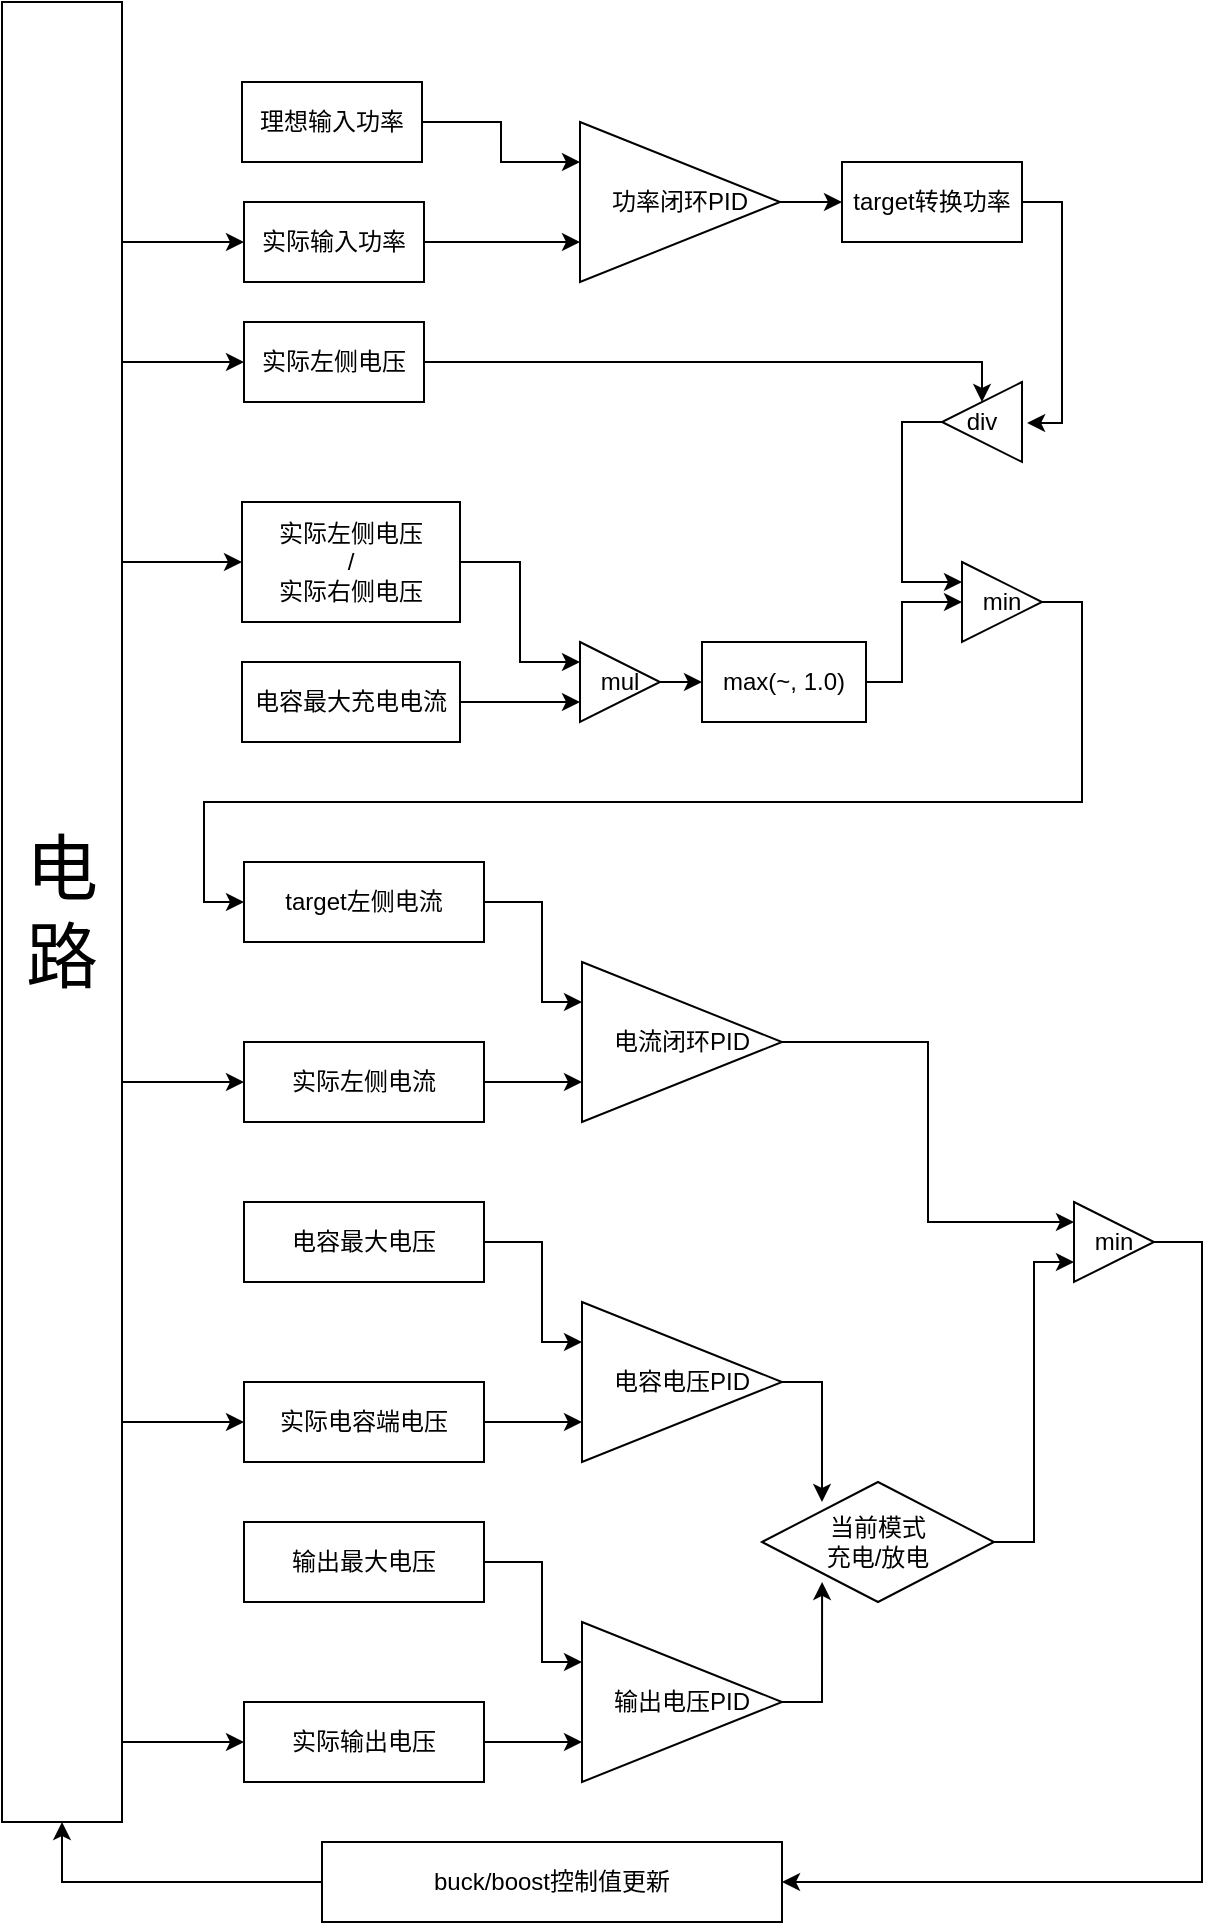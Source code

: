 <mxfile version="21.2.3" type="device">
  <diagram name="第 1 页" id="p8YWe2DxDTa7Mp6vR5pf">
    <mxGraphModel dx="1551" dy="954" grid="1" gridSize="10" guides="1" tooltips="1" connect="1" arrows="1" fold="1" page="1" pageScale="1" pageWidth="827" pageHeight="1169" math="0" shadow="0">
      <root>
        <mxCell id="0" />
        <mxCell id="1" parent="0" />
        <mxCell id="zpbxJ6Dc5UXnCzgE7K2l-13" style="edgeStyle=orthogonalEdgeStyle;rounded=0;orthogonalLoop=1;jettySize=auto;html=1;exitX=1;exitY=0.5;exitDx=0;exitDy=0;entryX=0;entryY=0.5;entryDx=0;entryDy=0;" parent="1" source="yvH0LTJEfLSriDoGqvo2-1" target="zpbxJ6Dc5UXnCzgE7K2l-11" edge="1">
          <mxGeometry relative="1" as="geometry" />
        </mxCell>
        <mxCell id="yvH0LTJEfLSriDoGqvo2-1" value="功率闭环PID" style="triangle;whiteSpace=wrap;html=1;" parent="1" vertex="1">
          <mxGeometry x="1269" y="80" width="100" height="80" as="geometry" />
        </mxCell>
        <mxCell id="zpbxJ6Dc5UXnCzgE7K2l-10" style="edgeStyle=orthogonalEdgeStyle;rounded=0;orthogonalLoop=1;jettySize=auto;html=1;exitX=1;exitY=0.5;exitDx=0;exitDy=0;entryX=0;entryY=0.75;entryDx=0;entryDy=0;" parent="1" source="zpbxJ6Dc5UXnCzgE7K2l-7" target="yvH0LTJEfLSriDoGqvo2-1" edge="1">
          <mxGeometry relative="1" as="geometry" />
        </mxCell>
        <mxCell id="zpbxJ6Dc5UXnCzgE7K2l-7" value="实际输入功率" style="rounded=0;whiteSpace=wrap;html=1;" parent="1" vertex="1">
          <mxGeometry x="1101" y="120" width="90" height="40" as="geometry" />
        </mxCell>
        <mxCell id="zpbxJ6Dc5UXnCzgE7K2l-9" style="edgeStyle=orthogonalEdgeStyle;rounded=0;orthogonalLoop=1;jettySize=auto;html=1;exitX=1;exitY=0.5;exitDx=0;exitDy=0;entryX=0;entryY=0.25;entryDx=0;entryDy=0;" parent="1" source="zpbxJ6Dc5UXnCzgE7K2l-8" target="yvH0LTJEfLSriDoGqvo2-1" edge="1">
          <mxGeometry relative="1" as="geometry" />
        </mxCell>
        <mxCell id="zpbxJ6Dc5UXnCzgE7K2l-8" value="理想输入功率" style="rounded=0;whiteSpace=wrap;html=1;" parent="1" vertex="1">
          <mxGeometry x="1100" y="60" width="90" height="40" as="geometry" />
        </mxCell>
        <mxCell id="K8_N1y_AKC_AMPID7ME7-51" style="edgeStyle=orthogonalEdgeStyle;rounded=0;orthogonalLoop=1;jettySize=auto;html=1;exitX=1;exitY=0.5;exitDx=0;exitDy=0;entryX=-0.064;entryY=0.512;entryDx=0;entryDy=0;entryPerimeter=0;" edge="1" parent="1" source="zpbxJ6Dc5UXnCzgE7K2l-11" target="K8_N1y_AKC_AMPID7ME7-48">
          <mxGeometry relative="1" as="geometry">
            <mxPoint x="1220" y="230" as="targetPoint" />
            <Array as="points">
              <mxPoint x="1510" y="120" />
              <mxPoint x="1510" y="230" />
            </Array>
          </mxGeometry>
        </mxCell>
        <mxCell id="zpbxJ6Dc5UXnCzgE7K2l-11" value="target转换功率" style="rounded=0;whiteSpace=wrap;html=1;" parent="1" vertex="1">
          <mxGeometry x="1400" y="100" width="90" height="40" as="geometry" />
        </mxCell>
        <mxCell id="zpbxJ6Dc5UXnCzgE7K2l-29" style="edgeStyle=orthogonalEdgeStyle;rounded=0;orthogonalLoop=1;jettySize=auto;html=1;exitX=1;exitY=0.5;exitDx=0;exitDy=0;entryX=0;entryY=0.25;entryDx=0;entryDy=0;" parent="1" source="zpbxJ6Dc5UXnCzgE7K2l-19" target="zpbxJ6Dc5UXnCzgE7K2l-28" edge="1">
          <mxGeometry relative="1" as="geometry" />
        </mxCell>
        <mxCell id="zpbxJ6Dc5UXnCzgE7K2l-19" value="电流闭环PID" style="triangle;whiteSpace=wrap;html=1;" parent="1" vertex="1">
          <mxGeometry x="1270" y="500" width="100" height="80" as="geometry" />
        </mxCell>
        <mxCell id="zpbxJ6Dc5UXnCzgE7K2l-23" style="edgeStyle=orthogonalEdgeStyle;rounded=0;orthogonalLoop=1;jettySize=auto;html=1;entryX=0;entryY=0.75;entryDx=0;entryDy=0;" parent="1" source="zpbxJ6Dc5UXnCzgE7K2l-22" target="zpbxJ6Dc5UXnCzgE7K2l-19" edge="1">
          <mxGeometry relative="1" as="geometry" />
        </mxCell>
        <mxCell id="zpbxJ6Dc5UXnCzgE7K2l-22" value="实际左侧电流" style="rounded=0;whiteSpace=wrap;html=1;" parent="1" vertex="1">
          <mxGeometry x="1101" y="540" width="120" height="40" as="geometry" />
        </mxCell>
        <mxCell id="K8_N1y_AKC_AMPID7ME7-17" style="edgeStyle=orthogonalEdgeStyle;rounded=0;orthogonalLoop=1;jettySize=auto;html=1;exitX=1;exitY=0.5;exitDx=0;exitDy=0;entryX=0.253;entryY=0.163;entryDx=0;entryDy=0;entryPerimeter=0;" edge="1" parent="1" source="zpbxJ6Dc5UXnCzgE7K2l-24" target="K8_N1y_AKC_AMPID7ME7-15">
          <mxGeometry relative="1" as="geometry" />
        </mxCell>
        <mxCell id="zpbxJ6Dc5UXnCzgE7K2l-24" value="电容电压PID" style="triangle;whiteSpace=wrap;html=1;" parent="1" vertex="1">
          <mxGeometry x="1270" y="670" width="100" height="80" as="geometry" />
        </mxCell>
        <mxCell id="K8_N1y_AKC_AMPID7ME7-1" style="edgeStyle=orthogonalEdgeStyle;rounded=0;orthogonalLoop=1;jettySize=auto;html=1;exitX=1;exitY=0.5;exitDx=0;exitDy=0;entryX=0;entryY=0.25;entryDx=0;entryDy=0;" edge="1" parent="1" source="zpbxJ6Dc5UXnCzgE7K2l-25" target="zpbxJ6Dc5UXnCzgE7K2l-24">
          <mxGeometry relative="1" as="geometry">
            <mxPoint x="1246" y="700" as="targetPoint" />
            <Array as="points">
              <mxPoint x="1250" y="640" />
              <mxPoint x="1250" y="690" />
            </Array>
          </mxGeometry>
        </mxCell>
        <mxCell id="zpbxJ6Dc5UXnCzgE7K2l-25" value="电容最大电压" style="rounded=0;whiteSpace=wrap;html=1;" parent="1" vertex="1">
          <mxGeometry x="1101" y="620" width="120" height="40" as="geometry" />
        </mxCell>
        <mxCell id="zpbxJ6Dc5UXnCzgE7K2l-27" style="edgeStyle=orthogonalEdgeStyle;rounded=0;orthogonalLoop=1;jettySize=auto;html=1;exitX=1;exitY=0.5;exitDx=0;exitDy=0;entryX=0;entryY=0.75;entryDx=0;entryDy=0;" parent="1" source="zpbxJ6Dc5UXnCzgE7K2l-26" target="zpbxJ6Dc5UXnCzgE7K2l-24" edge="1">
          <mxGeometry relative="1" as="geometry" />
        </mxCell>
        <mxCell id="zpbxJ6Dc5UXnCzgE7K2l-26" value="实际电容端电压" style="rounded=0;whiteSpace=wrap;html=1;" parent="1" vertex="1">
          <mxGeometry x="1101" y="710" width="120" height="40" as="geometry" />
        </mxCell>
        <mxCell id="zpbxJ6Dc5UXnCzgE7K2l-31" style="edgeStyle=orthogonalEdgeStyle;rounded=0;orthogonalLoop=1;jettySize=auto;html=1;exitX=1;exitY=0.5;exitDx=0;exitDy=0;entryX=1;entryY=0.5;entryDx=0;entryDy=0;" parent="1" source="zpbxJ6Dc5UXnCzgE7K2l-28" target="zpbxJ6Dc5UXnCzgE7K2l-33" edge="1">
          <mxGeometry relative="1" as="geometry">
            <mxPoint x="1416" y="860" as="targetPoint" />
            <Array as="points">
              <mxPoint x="1580" y="640" />
              <mxPoint x="1580" y="960" />
            </Array>
          </mxGeometry>
        </mxCell>
        <mxCell id="zpbxJ6Dc5UXnCzgE7K2l-28" value="min" style="triangle;whiteSpace=wrap;html=1;" parent="1" vertex="1">
          <mxGeometry x="1516" y="620" width="40" height="40" as="geometry" />
        </mxCell>
        <mxCell id="zpbxJ6Dc5UXnCzgE7K2l-35" style="edgeStyle=orthogonalEdgeStyle;rounded=0;orthogonalLoop=1;jettySize=auto;html=1;exitX=0;exitY=0.5;exitDx=0;exitDy=0;entryX=0.5;entryY=1;entryDx=0;entryDy=0;" parent="1" source="zpbxJ6Dc5UXnCzgE7K2l-33" target="zpbxJ6Dc5UXnCzgE7K2l-34" edge="1">
          <mxGeometry relative="1" as="geometry" />
        </mxCell>
        <mxCell id="zpbxJ6Dc5UXnCzgE7K2l-33" value="buck/boost控制值更新" style="rounded=0;whiteSpace=wrap;html=1;" parent="1" vertex="1">
          <mxGeometry x="1140" y="940" width="230" height="40" as="geometry" />
        </mxCell>
        <mxCell id="zpbxJ6Dc5UXnCzgE7K2l-38" style="edgeStyle=orthogonalEdgeStyle;rounded=0;orthogonalLoop=1;jettySize=auto;html=1;exitX=1;exitY=0.5;exitDx=0;exitDy=0;entryX=0;entryY=0.5;entryDx=0;entryDy=0;" parent="1" source="zpbxJ6Dc5UXnCzgE7K2l-34" target="zpbxJ6Dc5UXnCzgE7K2l-22" edge="1">
          <mxGeometry relative="1" as="geometry">
            <Array as="points">
              <mxPoint x="1026" y="560" />
            </Array>
          </mxGeometry>
        </mxCell>
        <mxCell id="zpbxJ6Dc5UXnCzgE7K2l-39" style="edgeStyle=orthogonalEdgeStyle;rounded=0;orthogonalLoop=1;jettySize=auto;html=1;exitX=1;exitY=0.25;exitDx=0;exitDy=0;entryX=0;entryY=0.5;entryDx=0;entryDy=0;" parent="1" source="zpbxJ6Dc5UXnCzgE7K2l-34" target="zpbxJ6Dc5UXnCzgE7K2l-7" edge="1">
          <mxGeometry relative="1" as="geometry">
            <Array as="points">
              <mxPoint x="1026" y="340" />
            </Array>
          </mxGeometry>
        </mxCell>
        <mxCell id="K8_N1y_AKC_AMPID7ME7-13" style="edgeStyle=orthogonalEdgeStyle;rounded=0;orthogonalLoop=1;jettySize=auto;html=1;exitX=1;exitY=0.75;exitDx=0;exitDy=0;entryX=0;entryY=0.5;entryDx=0;entryDy=0;" edge="1" parent="1" target="zpbxJ6Dc5UXnCzgE7K2l-26">
          <mxGeometry relative="1" as="geometry">
            <mxPoint x="1040" y="757.5" as="sourcePoint" />
            <Array as="points">
              <mxPoint x="1040" y="730" />
            </Array>
          </mxGeometry>
        </mxCell>
        <mxCell id="K8_N1y_AKC_AMPID7ME7-14" style="edgeStyle=orthogonalEdgeStyle;rounded=0;orthogonalLoop=1;jettySize=auto;html=1;exitX=1;exitY=0.75;exitDx=0;exitDy=0;entryX=0;entryY=0.5;entryDx=0;entryDy=0;" edge="1" parent="1" source="zpbxJ6Dc5UXnCzgE7K2l-34" target="K8_N1y_AKC_AMPID7ME7-11">
          <mxGeometry relative="1" as="geometry">
            <Array as="points">
              <mxPoint x="1040" y="890" />
            </Array>
          </mxGeometry>
        </mxCell>
        <mxCell id="K8_N1y_AKC_AMPID7ME7-33" style="edgeStyle=orthogonalEdgeStyle;rounded=0;orthogonalLoop=1;jettySize=auto;html=1;exitX=1;exitY=0.25;exitDx=0;exitDy=0;entryX=0;entryY=0.5;entryDx=0;entryDy=0;" edge="1" parent="1" source="zpbxJ6Dc5UXnCzgE7K2l-34" target="K8_N1y_AKC_AMPID7ME7-30">
          <mxGeometry relative="1" as="geometry">
            <Array as="points">
              <mxPoint x="1040" y="300" />
            </Array>
          </mxGeometry>
        </mxCell>
        <mxCell id="K8_N1y_AKC_AMPID7ME7-39" style="edgeStyle=orthogonalEdgeStyle;rounded=0;orthogonalLoop=1;jettySize=auto;html=1;exitX=1;exitY=0.25;exitDx=0;exitDy=0;entryX=0;entryY=0.5;entryDx=0;entryDy=0;" edge="1" parent="1" source="zpbxJ6Dc5UXnCzgE7K2l-34" target="K8_N1y_AKC_AMPID7ME7-38">
          <mxGeometry relative="1" as="geometry">
            <Array as="points">
              <mxPoint x="1040" y="200" />
            </Array>
          </mxGeometry>
        </mxCell>
        <mxCell id="zpbxJ6Dc5UXnCzgE7K2l-34" value="&lt;font style=&quot;font-size: 36px;&quot;&gt;电&lt;br&gt;路&lt;/font&gt;" style="rounded=0;whiteSpace=wrap;html=1;" parent="1" vertex="1">
          <mxGeometry x="980" y="20" width="60" height="910" as="geometry" />
        </mxCell>
        <mxCell id="K8_N1y_AKC_AMPID7ME7-18" style="edgeStyle=orthogonalEdgeStyle;rounded=0;orthogonalLoop=1;jettySize=auto;html=1;exitX=1;exitY=0.5;exitDx=0;exitDy=0;entryX=0.259;entryY=0.833;entryDx=0;entryDy=0;entryPerimeter=0;" edge="1" parent="1" source="K8_N1y_AKC_AMPID7ME7-7" target="K8_N1y_AKC_AMPID7ME7-15">
          <mxGeometry relative="1" as="geometry" />
        </mxCell>
        <mxCell id="K8_N1y_AKC_AMPID7ME7-7" value="输出电压PID" style="triangle;whiteSpace=wrap;html=1;" vertex="1" parent="1">
          <mxGeometry x="1270" y="830" width="100" height="80" as="geometry" />
        </mxCell>
        <mxCell id="K8_N1y_AKC_AMPID7ME7-8" style="edgeStyle=orthogonalEdgeStyle;rounded=0;orthogonalLoop=1;jettySize=auto;html=1;exitX=1;exitY=0.5;exitDx=0;exitDy=0;entryX=0;entryY=0.25;entryDx=0;entryDy=0;" edge="1" parent="1" source="K8_N1y_AKC_AMPID7ME7-9" target="K8_N1y_AKC_AMPID7ME7-7">
          <mxGeometry relative="1" as="geometry">
            <mxPoint x="1246" y="860" as="targetPoint" />
            <Array as="points">
              <mxPoint x="1250" y="800" />
              <mxPoint x="1250" y="850" />
            </Array>
          </mxGeometry>
        </mxCell>
        <mxCell id="K8_N1y_AKC_AMPID7ME7-9" value="输出最大电压" style="rounded=0;whiteSpace=wrap;html=1;" vertex="1" parent="1">
          <mxGeometry x="1101" y="780" width="120" height="40" as="geometry" />
        </mxCell>
        <mxCell id="K8_N1y_AKC_AMPID7ME7-10" style="edgeStyle=orthogonalEdgeStyle;rounded=0;orthogonalLoop=1;jettySize=auto;html=1;exitX=1;exitY=0.5;exitDx=0;exitDy=0;entryX=0;entryY=0.75;entryDx=0;entryDy=0;" edge="1" parent="1" source="K8_N1y_AKC_AMPID7ME7-11" target="K8_N1y_AKC_AMPID7ME7-7">
          <mxGeometry relative="1" as="geometry" />
        </mxCell>
        <mxCell id="K8_N1y_AKC_AMPID7ME7-11" value="实际输出电压" style="rounded=0;whiteSpace=wrap;html=1;" vertex="1" parent="1">
          <mxGeometry x="1101" y="870" width="120" height="40" as="geometry" />
        </mxCell>
        <mxCell id="K8_N1y_AKC_AMPID7ME7-19" style="edgeStyle=orthogonalEdgeStyle;rounded=0;orthogonalLoop=1;jettySize=auto;html=1;exitX=1;exitY=0.5;exitDx=0;exitDy=0;entryX=0;entryY=0.75;entryDx=0;entryDy=0;" edge="1" parent="1" source="K8_N1y_AKC_AMPID7ME7-15" target="zpbxJ6Dc5UXnCzgE7K2l-28">
          <mxGeometry relative="1" as="geometry" />
        </mxCell>
        <mxCell id="K8_N1y_AKC_AMPID7ME7-15" value="当前模式&lt;br&gt;充电/放电" style="rhombus;whiteSpace=wrap;html=1;" vertex="1" parent="1">
          <mxGeometry x="1360" y="760" width="116" height="60" as="geometry" />
        </mxCell>
        <mxCell id="K8_N1y_AKC_AMPID7ME7-22" style="edgeStyle=orthogonalEdgeStyle;rounded=0;orthogonalLoop=1;jettySize=auto;html=1;exitX=1;exitY=0.5;exitDx=0;exitDy=0;entryX=0;entryY=0.25;entryDx=0;entryDy=0;" edge="1" parent="1" source="zpbxJ6Dc5UXnCzgE7K2l-20" target="zpbxJ6Dc5UXnCzgE7K2l-19">
          <mxGeometry relative="1" as="geometry">
            <Array as="points">
              <mxPoint x="1250" y="470" />
              <mxPoint x="1250" y="520" />
            </Array>
          </mxGeometry>
        </mxCell>
        <mxCell id="zpbxJ6Dc5UXnCzgE7K2l-20" value="target左侧电流" style="rounded=0;whiteSpace=wrap;html=1;" parent="1" vertex="1">
          <mxGeometry x="1101" y="450" width="120" height="40" as="geometry" />
        </mxCell>
        <mxCell id="K8_N1y_AKC_AMPID7ME7-36" style="edgeStyle=orthogonalEdgeStyle;rounded=0;orthogonalLoop=1;jettySize=auto;html=1;exitX=1;exitY=0.5;exitDx=0;exitDy=0;entryX=0;entryY=0.25;entryDx=0;entryDy=0;" edge="1" parent="1" source="K8_N1y_AKC_AMPID7ME7-30" target="K8_N1y_AKC_AMPID7ME7-34">
          <mxGeometry relative="1" as="geometry" />
        </mxCell>
        <mxCell id="K8_N1y_AKC_AMPID7ME7-30" value="实际左侧电压&lt;br&gt;/&lt;br&gt;实际右侧电压" style="rounded=0;whiteSpace=wrap;html=1;" vertex="1" parent="1">
          <mxGeometry x="1100" y="270" width="109" height="60" as="geometry" />
        </mxCell>
        <mxCell id="K8_N1y_AKC_AMPID7ME7-37" style="edgeStyle=orthogonalEdgeStyle;rounded=0;orthogonalLoop=1;jettySize=auto;html=1;exitX=1;exitY=0.5;exitDx=0;exitDy=0;entryX=0;entryY=0.75;entryDx=0;entryDy=0;" edge="1" parent="1" source="K8_N1y_AKC_AMPID7ME7-32" target="K8_N1y_AKC_AMPID7ME7-34">
          <mxGeometry relative="1" as="geometry" />
        </mxCell>
        <mxCell id="K8_N1y_AKC_AMPID7ME7-32" value="电容最大充电电流" style="rounded=0;whiteSpace=wrap;html=1;" vertex="1" parent="1">
          <mxGeometry x="1100" y="350" width="109" height="40" as="geometry" />
        </mxCell>
        <mxCell id="K8_N1y_AKC_AMPID7ME7-46" style="edgeStyle=orthogonalEdgeStyle;rounded=0;orthogonalLoop=1;jettySize=auto;html=1;exitX=1;exitY=0.5;exitDx=0;exitDy=0;entryX=0;entryY=0.5;entryDx=0;entryDy=0;" edge="1" parent="1" source="K8_N1y_AKC_AMPID7ME7-34" target="K8_N1y_AKC_AMPID7ME7-43">
          <mxGeometry relative="1" as="geometry" />
        </mxCell>
        <mxCell id="K8_N1y_AKC_AMPID7ME7-34" value="mul" style="triangle;whiteSpace=wrap;html=1;" vertex="1" parent="1">
          <mxGeometry x="1269" y="340" width="40" height="40" as="geometry" />
        </mxCell>
        <mxCell id="K8_N1y_AKC_AMPID7ME7-50" style="edgeStyle=orthogonalEdgeStyle;rounded=0;orthogonalLoop=1;jettySize=auto;html=1;exitX=1;exitY=0.5;exitDx=0;exitDy=0;entryX=0.5;entryY=0;entryDx=0;entryDy=0;" edge="1" parent="1" source="K8_N1y_AKC_AMPID7ME7-38" target="K8_N1y_AKC_AMPID7ME7-48">
          <mxGeometry relative="1" as="geometry">
            <mxPoint x="1290" y="200" as="targetPoint" />
            <Array as="points">
              <mxPoint x="1470" y="200" />
            </Array>
          </mxGeometry>
        </mxCell>
        <mxCell id="K8_N1y_AKC_AMPID7ME7-38" value="实际左侧电压" style="rounded=0;whiteSpace=wrap;html=1;" vertex="1" parent="1">
          <mxGeometry x="1101" y="180" width="90" height="40" as="geometry" />
        </mxCell>
        <mxCell id="K8_N1y_AKC_AMPID7ME7-56" style="edgeStyle=orthogonalEdgeStyle;rounded=0;orthogonalLoop=1;jettySize=auto;html=1;exitX=1;exitY=0.5;exitDx=0;exitDy=0;entryX=0;entryY=0.5;entryDx=0;entryDy=0;" edge="1" parent="1" source="K8_N1y_AKC_AMPID7ME7-43" target="K8_N1y_AKC_AMPID7ME7-54">
          <mxGeometry relative="1" as="geometry">
            <Array as="points">
              <mxPoint x="1430" y="360" />
              <mxPoint x="1430" y="320" />
            </Array>
          </mxGeometry>
        </mxCell>
        <mxCell id="K8_N1y_AKC_AMPID7ME7-43" value="max(~, 1.0)" style="whiteSpace=wrap;html=1;" vertex="1" parent="1">
          <mxGeometry x="1330" y="340" width="82" height="40" as="geometry" />
        </mxCell>
        <mxCell id="K8_N1y_AKC_AMPID7ME7-55" style="edgeStyle=orthogonalEdgeStyle;rounded=0;orthogonalLoop=1;jettySize=auto;html=1;exitX=0;exitY=0.5;exitDx=0;exitDy=0;entryX=0;entryY=0.25;entryDx=0;entryDy=0;" edge="1" parent="1" source="K8_N1y_AKC_AMPID7ME7-48" target="K8_N1y_AKC_AMPID7ME7-54">
          <mxGeometry relative="1" as="geometry">
            <mxPoint x="1410" y="310" as="targetPoint" />
            <Array as="points">
              <mxPoint x="1430" y="230" />
              <mxPoint x="1430" y="310" />
            </Array>
          </mxGeometry>
        </mxCell>
        <mxCell id="K8_N1y_AKC_AMPID7ME7-48" value="div" style="triangle;whiteSpace=wrap;html=1;flipH=1;" vertex="1" parent="1">
          <mxGeometry x="1450" y="210" width="40" height="40" as="geometry" />
        </mxCell>
        <mxCell id="K8_N1y_AKC_AMPID7ME7-57" style="edgeStyle=orthogonalEdgeStyle;rounded=0;orthogonalLoop=1;jettySize=auto;html=1;exitX=1;exitY=0.5;exitDx=0;exitDy=0;entryX=0;entryY=0.5;entryDx=0;entryDy=0;" edge="1" parent="1" source="K8_N1y_AKC_AMPID7ME7-54" target="zpbxJ6Dc5UXnCzgE7K2l-20">
          <mxGeometry relative="1" as="geometry">
            <Array as="points">
              <mxPoint x="1520" y="320" />
              <mxPoint x="1520" y="420" />
              <mxPoint x="1081" y="420" />
              <mxPoint x="1081" y="470" />
            </Array>
          </mxGeometry>
        </mxCell>
        <mxCell id="K8_N1y_AKC_AMPID7ME7-54" value="min" style="triangle;whiteSpace=wrap;html=1;" vertex="1" parent="1">
          <mxGeometry x="1460" y="300" width="40" height="40" as="geometry" />
        </mxCell>
      </root>
    </mxGraphModel>
  </diagram>
</mxfile>
